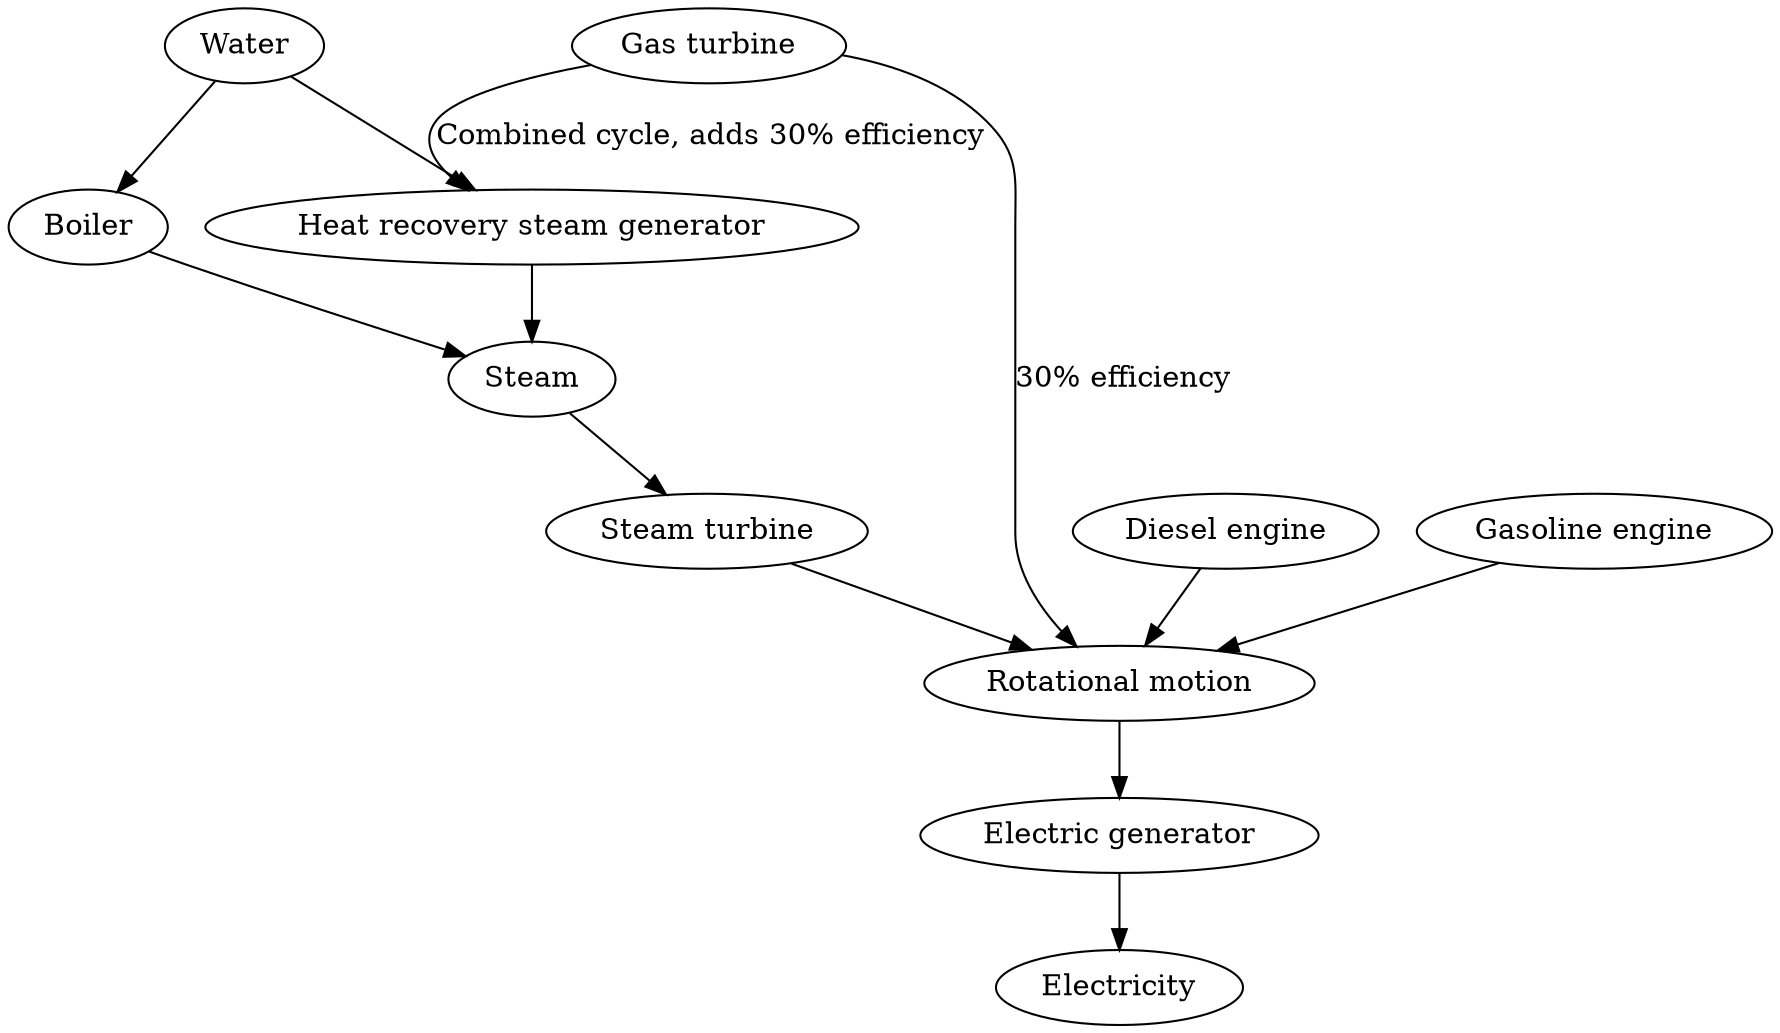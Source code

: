 digraph {
	"Water" -> "Boiler"
	"Boiler" -> "Steam"
	"Steam" -> "Steam turbine"
	"Steam turbine" -> "Rotational motion"

	"Gas turbine" -> "Rotational motion" [label="30% efficiency"]
	"Gas turbine" -> "Heat recovery steam generator" [label="Combined cycle, adds 30% efficiency"]
	"Water" -> "Heat recovery steam generator"
	"Heat recovery steam generator" -> "Steam"

	"Diesel engine" -> "Rotational motion"

	"Gasoline engine" -> "Rotational motion"

	"Rotational motion" -> "Electric generator"
	"Electric generator" -> "Electricity"
}



// Sources of mechanical energy include
// - [x] steam turbines
// - [x] gas turbines
// - water turbines
// - [x] internal combustion engines
// - wind turbines
// - even hand cranks
